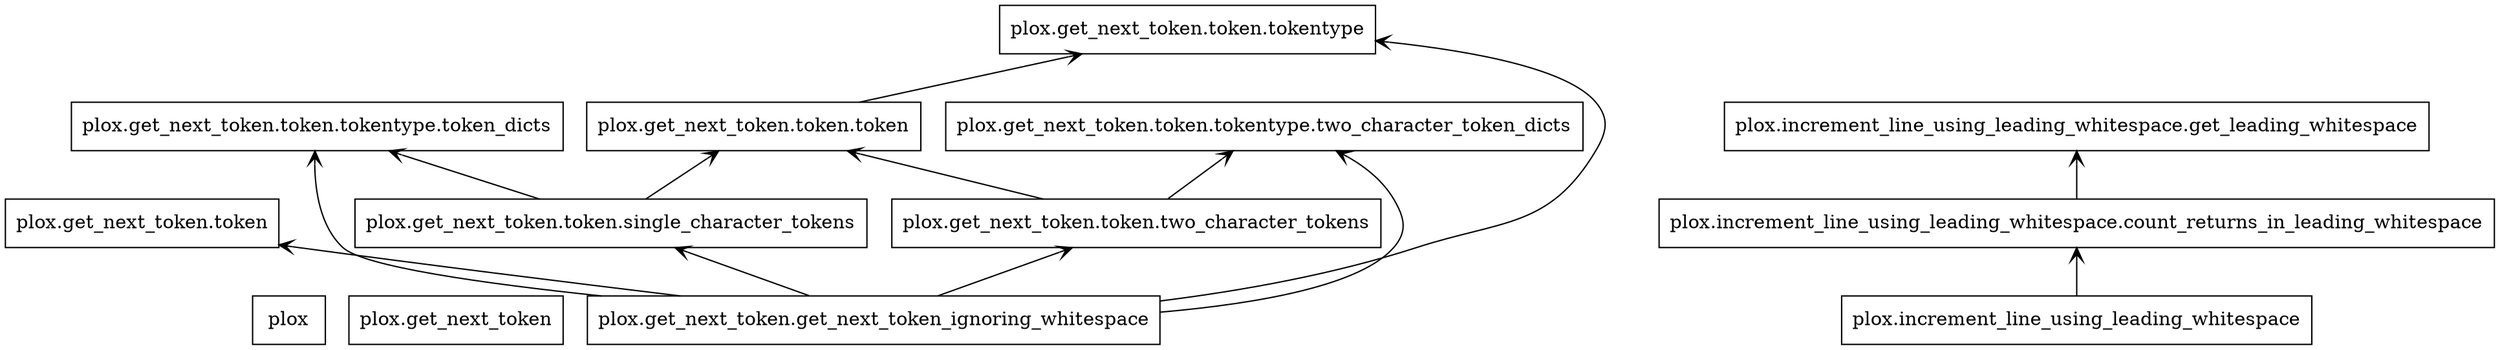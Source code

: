digraph "packages" {
rankdir=BT
charset="utf-8"
"plox" [color="black", label=<plox>, shape="box", style="solid"];
"plox.get_next_token" [color="black", label=<plox.get_next_token>, shape="box", style="solid"];
"plox.get_next_token.get_next_token_ignoring_whitespace" [color="black", label=<plox.get_next_token.get_next_token_ignoring_whitespace>, shape="box", style="solid"];
"plox.get_next_token.token" [color="black", label=<plox.get_next_token.token>, shape="box", style="solid"];
"plox.get_next_token.token.single_character_tokens" [color="black", label=<plox.get_next_token.token.single_character_tokens>, shape="box", style="solid"];
"plox.get_next_token.token.token" [color="black", label=<plox.get_next_token.token.token>, shape="box", style="solid"];
"plox.get_next_token.token.tokentype" [color="black", label=<plox.get_next_token.token.tokentype>, shape="box", style="solid"];
"plox.get_next_token.token.tokentype.token_dicts" [color="black", label=<plox.get_next_token.token.tokentype.token_dicts>, shape="box", style="solid"];
"plox.get_next_token.token.tokentype.two_character_token_dicts" [color="black", label=<plox.get_next_token.token.tokentype.two_character_token_dicts>, shape="box", style="solid"];
"plox.get_next_token.token.two_character_tokens" [color="black", label=<plox.get_next_token.token.two_character_tokens>, shape="box", style="solid"];
"plox.increment_line_using_leading_whitespace" [color="black", label=<plox.increment_line_using_leading_whitespace>, shape="box", style="solid"];
"plox.increment_line_using_leading_whitespace.count_returns_in_leading_whitespace" [color="black", label=<plox.increment_line_using_leading_whitespace.count_returns_in_leading_whitespace>, shape="box", style="solid"];
"plox.increment_line_using_leading_whitespace.get_leading_whitespace" [color="black", label=<plox.increment_line_using_leading_whitespace.get_leading_whitespace>, shape="box", style="solid"];
"plox.get_next_token.get_next_token_ignoring_whitespace" -> "plox.get_next_token.token" [arrowhead="open", arrowtail="none"];
"plox.get_next_token.get_next_token_ignoring_whitespace" -> "plox.get_next_token.token.single_character_tokens" [arrowhead="open", arrowtail="none"];
"plox.get_next_token.get_next_token_ignoring_whitespace" -> "plox.get_next_token.token.tokentype" [arrowhead="open", arrowtail="none"];
"plox.get_next_token.get_next_token_ignoring_whitespace" -> "plox.get_next_token.token.tokentype.token_dicts" [arrowhead="open", arrowtail="none"];
"plox.get_next_token.get_next_token_ignoring_whitespace" -> "plox.get_next_token.token.tokentype.two_character_token_dicts" [arrowhead="open", arrowtail="none"];
"plox.get_next_token.get_next_token_ignoring_whitespace" -> "plox.get_next_token.token.two_character_tokens" [arrowhead="open", arrowtail="none"];
"plox.get_next_token.token.single_character_tokens" -> "plox.get_next_token.token.token" [arrowhead="open", arrowtail="none"];
"plox.get_next_token.token.single_character_tokens" -> "plox.get_next_token.token.tokentype.token_dicts" [arrowhead="open", arrowtail="none"];
"plox.get_next_token.token.token" -> "plox.get_next_token.token.tokentype" [arrowhead="open", arrowtail="none"];
"plox.get_next_token.token.two_character_tokens" -> "plox.get_next_token.token.token" [arrowhead="open", arrowtail="none"];
"plox.get_next_token.token.two_character_tokens" -> "plox.get_next_token.token.tokentype.two_character_token_dicts" [arrowhead="open", arrowtail="none"];
"plox.increment_line_using_leading_whitespace" -> "plox.increment_line_using_leading_whitespace.count_returns_in_leading_whitespace" [arrowhead="open", arrowtail="none"];
"plox.increment_line_using_leading_whitespace.count_returns_in_leading_whitespace" -> "plox.increment_line_using_leading_whitespace.get_leading_whitespace" [arrowhead="open", arrowtail="none"];
}
